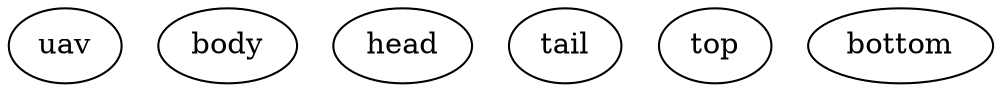 digraph make_uav {
  subgraph L {
    uav [require_label="uav"];
  }

  subgraph R {
    body [label="body"];
    head [label="head"];
    tail [label="tail"];
    top [label="top"];
    bottom [label="bottom"];
  }
}

digraph add_wings_to_body {
  subgraph L {
    body [require_label="body"];
    top -> body [id="top_edges"];
    body -> bottom [id="bottom_edges"];
    body -> head [label="head"];
    body -> tail [label="tail"];
  }

  subgraph R {
    body [label="body"];
    wing_link [label="wing"];
    wing_link [label="wing"];
    body -> wing_link [direction="right"];
    body -> wing_link [direction="left", mirror=true];
    wing_link -> wing;
    wing_link -> wing;
    top -> body [id="top_edges"];
    body -> bottom [id="bottom_edges"];
    head -> body [id="head_edges"];
    body -> tail [label="tail_edges"];
  }
}

digraph add_rotor_joint_to_body {
  subgraph L {
    body [require_label="body"];
    top -> body [id="top_edges"];
    body -> bottom [id="bottom_edges"];
    head -> body [label="head"];
    body -> tail [label="tail"];
  }
  subgraph R {
    body [label="body"];
    rotor_joint [label="rotor_joint"];
    body -> bottom [id="bottom_edges"];
    head -> body [label="head"];
    body -> tail [label="tail"];
    body -> rotor_joint [type=fixed, offset=0.5, axis_angle="0 1 0 90"];
  }
}

digraph add_body_link_to_body {
  subgraph L {
    body [require_label="body"];
    parent -> body [id="parent_edges"];
    body -> child [id="child_edges"];
  }
  subgraph R {
    body [require_label="body"];
    body_link [label="body_link"];
    parent -> body [id="parent_edges"];
    body -> body_link [type=fixed, offset=0.5, axis_angle="0 1 0 90"];
    body_link -> child [id="child_edges"];
  }
}

digraph add_clockwise_rotor_to_rotor_joint {
  subgraph L {
    rotor_joint [require_label="rotor_joint"];
    parent -> rotor_joint [id="parent_edges"];
  }

  subgraph R {
    rotor_joint [label="rotor_joint"];
    rotor [label="rotor", rotation="clockwise"];
    parent -> rotor_joint [id="parent_edges"];
    rotor_joint -> rotor [type=fixed, offset=0.5, axis_angle="0 1 0 90"];
    rotor -> child [id="child_edges"];
  }
}


digraph add_counterclockwise_rotor_to_rotor_joint {
  subgraph L {
    rotor_joint [require_label="rotor_joint"];
    parent -> rotor_joint [id="parent_edges"];
    rotor_joint -> child [id="child_edges"];
  }

  subgraph R {
    rotor_joint [label="rotor_joint"];
    rotor [label="rotor", rotation="counterclockwise"];
    parent -> rotor_joint [id="parent_edges"];
    rotor_joint -> rotor [type=fixed, offset=0.5, axis_angle="0 1 0 90"];
    rotor -> child [id="child_edges"];
  }
}

digraph add_rotor_joint_to_rotor_joint {
  subgraph L {
    rotor_joint [require_label="rotor_joint"];
    parent -> rotor_joint [id="parent_edges"];
    rotor_joint -> child [id="child_edges"];
  }

  subgraph R {
    rotor_joint [label="rotor_joint"];
    rotor_joint [label="rotor_joint"];
    parent -> rotor_joint [id="parent_edges"];
    rotor_joint -> rotor_joint [type=fixed, offset=0.5, axis_angle="0 1 0 90"];
    rotor_joint -> child [id="child_edges"];
  }
}

digraph add_symmetric_rotor_joints_to_rotor_joint {
  subgraph L {
    rotor_joint [require_label="rotor_joint"];
    parent -> rotor_joint [id="parent_edges"];
    rotor_joint -> child [id="child_edges"];
  }

  subgraph R {
    rotor_joint [label="rotor_joint"];
    rotor_joint [label="rotor_joint"];
    rotor_joint [label="rotor_joint"];
    parent -> rotor_joint [id="parent_edges"];
    rotor_joint -> rotor_joint [type=fixed, offset=0.5, axis_angle="0 1 0 90"];
    rotor_joint -> rotor_joint [type=fixed, offset=0.5, axis_angle="0 1 0 90", mirror=true];
    rotor_joint -> child [id="child_edges"];
  }
}

digraph append_body {
  subgraph L {
    body_link [require_label="body_link"];
    parent -> body_link [id="parent_edges"];
    body_link -> child [id="child_edges"];
  }

  subgraph R {
    body_link [label="body_link"];
    body [label="body"];
    body_link -> body [type=fixed, offset=0.5, axis_angle="0 1 0 90"];
  }
}

digraph end_rotor {
  subgraph L {
    rotor [require_label="rotor"];
    parent -> rotor;
  }

  subgraph R {
    parent;
  }
}

digraph end_wing {
  subgraph L {
    wing [require_label="wing"];
    parent -> wing;
  }

  subgraph R {
    parent;
  }
}

digraph end_body {
  subgraph L {
    body [require_label="body"];
    body -> child;
  }

  subgraph R {
    child;
  }
}

digraph make_fixed_body_joint {
  subgraph L {
    parent -> child [require_label="body_joint"];
  }

  subgraph R {
    parent -> child [type=fixed];
  }
}

digraph make_roll_body_joint {
  subgraph L {
    parent -> child [require_label="body_joint"];
  }

  subgraph R {
    parent -> child [type=hinge, joint_axis="1 0 0"];
  }
}

digraph make_swing_body_joint {
  subgraph L {
    parent -> child [require_label="body_joint"];
  }

  subgraph R {
    parent -> child [type=hinge, joint_axis="0 1 0", color="0 0.5 0"];
  }
}

digraph make_lift_body_joint {
  subgraph L {
    parent -> child [require_label="body_joint"];
  }

  subgraph R {
    parent -> child [type=hinge, joint_axis="0 0 1"];
  }
}

digraph make_left_roll_limb_joint {
  subgraph L {
    parent -> child [require_label="limb_joint"];
  }

  subgraph R {
    parent -> child [type=hinge, axis_angle="0 1 0 -90", joint_axis="1 0 0"];
  }
}

digraph make_right_roll_limb_joint {
  subgraph L {
    parent -> child [require_label="limb_joint"];
  }

  subgraph R {
    parent -> child [type=hinge, axis_angle="0 1 0 90", joint_axis="1 0 0"];
  }
}

digraph make_swing_limb_joint {
  subgraph L {
    parent -> child [require_label="limb_joint"];
  }

  subgraph R {
    parent -> child [type=hinge, joint_axis="0 1 0", color="0 0.5 0"];
  }
}

digraph make_acute_lift_limb_joint {
  subgraph L {
    parent -> child [require_label="limb_joint"];
  }

  subgraph R {
    parent -> child [type=hinge, axis_angle="0 0 1 120", joint_axis="0 0 1"];
  }
}

digraph make_obtuse_lift_limb_joint {
  subgraph L {
    parent -> child [require_label="limb_joint"];
  }

  subgraph R {
    parent -> child [type=hinge, axis_angle="0 0 1 60", joint_axis="0 0 1"];
  }
}

digraph make_backwards_lift_limb_joint {
  subgraph L {
    parent -> child [require_label="limb_joint"];
  }

  subgraph R {
    parent -> child [type=hinge, axis_angle="0 0 1 -60", joint_axis="0 0 1"];
  }
}